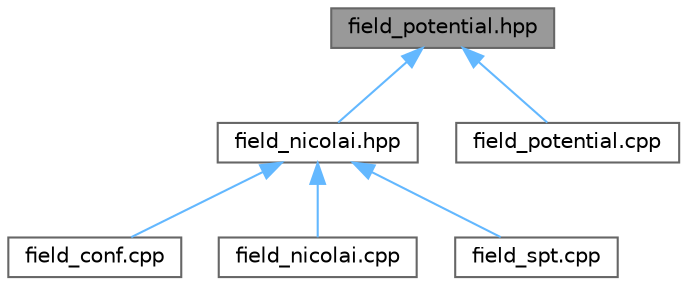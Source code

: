 digraph "field_potential.hpp"
{
 // LATEX_PDF_SIZE
  bgcolor="transparent";
  edge [fontname=Helvetica,fontsize=10,labelfontname=Helvetica,labelfontsize=10];
  node [fontname=Helvetica,fontsize=10,shape=box,height=0.2,width=0.4];
  Node1 [id="Node000001",label="field_potential.hpp",height=0.2,width=0.4,color="gray40", fillcolor="grey60", style="filled", fontcolor="black",tooltip="Definition of the class Potential."];
  Node1 -> Node2 [id="edge1_Node000001_Node000002",dir="back",color="steelblue1",style="solid",tooltip=" "];
  Node2 [id="Node000002",label="field_nicolai.hpp",height=0.2,width=0.4,color="grey40", fillcolor="white", style="filled",URL="$field__nicolai_8hpp.html",tooltip="Definition of the classes associated with Nicolai map."];
  Node2 -> Node3 [id="edge2_Node000002_Node000003",dir="back",color="steelblue1",style="solid",tooltip=" "];
  Node3 [id="Node000003",label="field_conf.cpp",height=0.2,width=0.4,color="grey40", fillcolor="white", style="filled",URL="$field__conf_8cpp.html",tooltip="Execute the NR method and Compute sign of determinant."];
  Node2 -> Node4 [id="edge3_Node000002_Node000004",dir="back",color="steelblue1",style="solid",tooltip=" "];
  Node4 [id="Node000004",label="field_nicolai.cpp",height=0.2,width=0.4,color="grey40", fillcolor="white", style="filled",URL="$field__nicolai_8cpp.html",tooltip="Definition of the classes associated with Nicolai map."];
  Node2 -> Node5 [id="edge4_Node000002_Node000005",dir="back",color="steelblue1",style="solid",tooltip=" "];
  Node5 [id="Node000005",label="field_spt.cpp",height=0.2,width=0.4,color="grey40", fillcolor="white", style="filled",URL="$field__spt_8cpp.html",tooltip="Definition of the methods, Scalar::superpotential and Scalar::superpotential_nr in the case of SuperP..."];
  Node1 -> Node6 [id="edge5_Node000001_Node000006",dir="back",color="steelblue1",style="solid",tooltip=" "];
  Node6 [id="Node000006",label="field_potential.cpp",height=0.2,width=0.4,color="grey40", fillcolor="white", style="filled",URL="$field__potential_8cpp.html",tooltip="Definition of the class Potential."];
}
